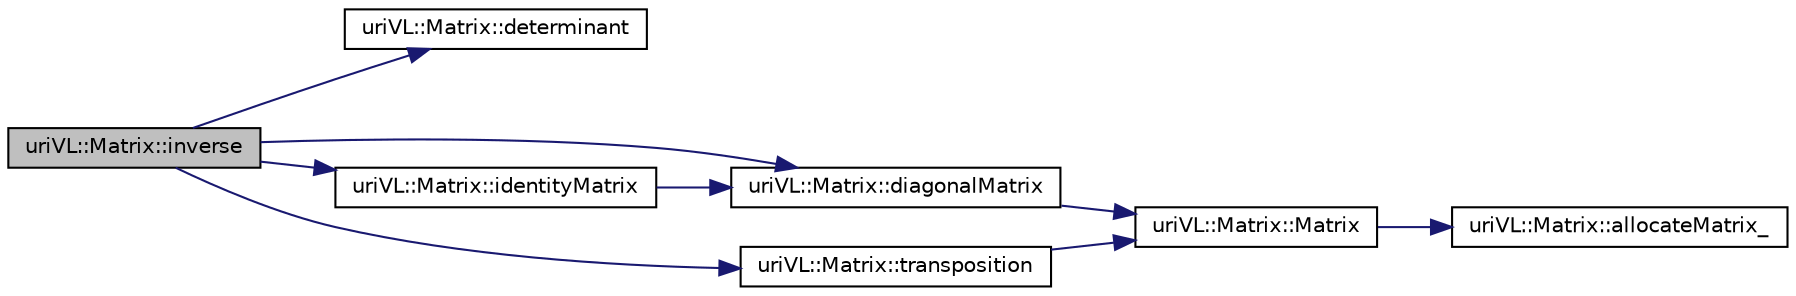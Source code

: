 digraph "uriVL::Matrix::inverse"
{
  edge [fontname="Helvetica",fontsize="10",labelfontname="Helvetica",labelfontsize="10"];
  node [fontname="Helvetica",fontsize="10",shape=record];
  rankdir="LR";
  Node1 [label="uriVL::Matrix::inverse",height=0.2,width=0.4,color="black", fillcolor="grey75", style="filled", fontcolor="black"];
  Node1 -> Node2 [color="midnightblue",fontsize="10",style="solid",fontname="Helvetica"];
  Node2 [label="uriVL::Matrix::determinant",height=0.2,width=0.4,color="black", fillcolor="white", style="filled",URL="$classuriVL_1_1Matrix.html#a158e08dff98f9d32372d3805746d98a7",tooltip="This function returns a double corresponding to the determinant of the Matrix this. "];
  Node1 -> Node3 [color="midnightblue",fontsize="10",style="solid",fontname="Helvetica"];
  Node3 [label="uriVL::Matrix::diagonalMatrix",height=0.2,width=0.4,color="black", fillcolor="white", style="filled",URL="$classuriVL_1_1Matrix.html#a569368ad059f521c144b9ad4a0d0a321",tooltip="Produces a new diagonal matrix at the dimensions specified and initializes all diagonal elements with..."];
  Node3 -> Node4 [color="midnightblue",fontsize="10",style="solid",fontname="Helvetica"];
  Node4 [label="uriVL::Matrix::Matrix",height=0.2,width=0.4,color="black", fillcolor="white", style="filled",URL="$classuriVL_1_1Matrix.html#a8bd826b4d89d3711ceb055b6d7ca8a34",tooltip="Creates a nbRows x nbCols matrix whose elements have not been initialized. "];
  Node4 -> Node5 [color="midnightblue",fontsize="10",style="solid",fontname="Helvetica"];
  Node5 [label="uriVL::Matrix::allocateMatrix_",height=0.2,width=0.4,color="black", fillcolor="white", style="filled",URL="$classuriVL_1_1Matrix.html#a15b24cfffe59d7bc6f1e8d9e21fb6595",tooltip="Allocates mat_ at the storage dimensions. "];
  Node1 -> Node6 [color="midnightblue",fontsize="10",style="solid",fontname="Helvetica"];
  Node6 [label="uriVL::Matrix::identityMatrix",height=0.2,width=0.4,color="black", fillcolor="white", style="filled",URL="$classuriVL_1_1Matrix.html#a4fe45cc5240ee2a83a83128828bee3e1",tooltip="Produces a new identity matrix at the dimensions specified. "];
  Node6 -> Node3 [color="midnightblue",fontsize="10",style="solid",fontname="Helvetica"];
  Node1 -> Node7 [color="midnightblue",fontsize="10",style="solid",fontname="Helvetica"];
  Node7 [label="uriVL::Matrix::transposition",height=0.2,width=0.4,color="black", fillcolor="white", style="filled",URL="$classuriVL_1_1Matrix.html#ab9d30a614950d698f027708249645a50",tooltip="This function returns a reference to a new Matrix object, the transposition of this matrix..."];
  Node7 -> Node4 [color="midnightblue",fontsize="10",style="solid",fontname="Helvetica"];
}
